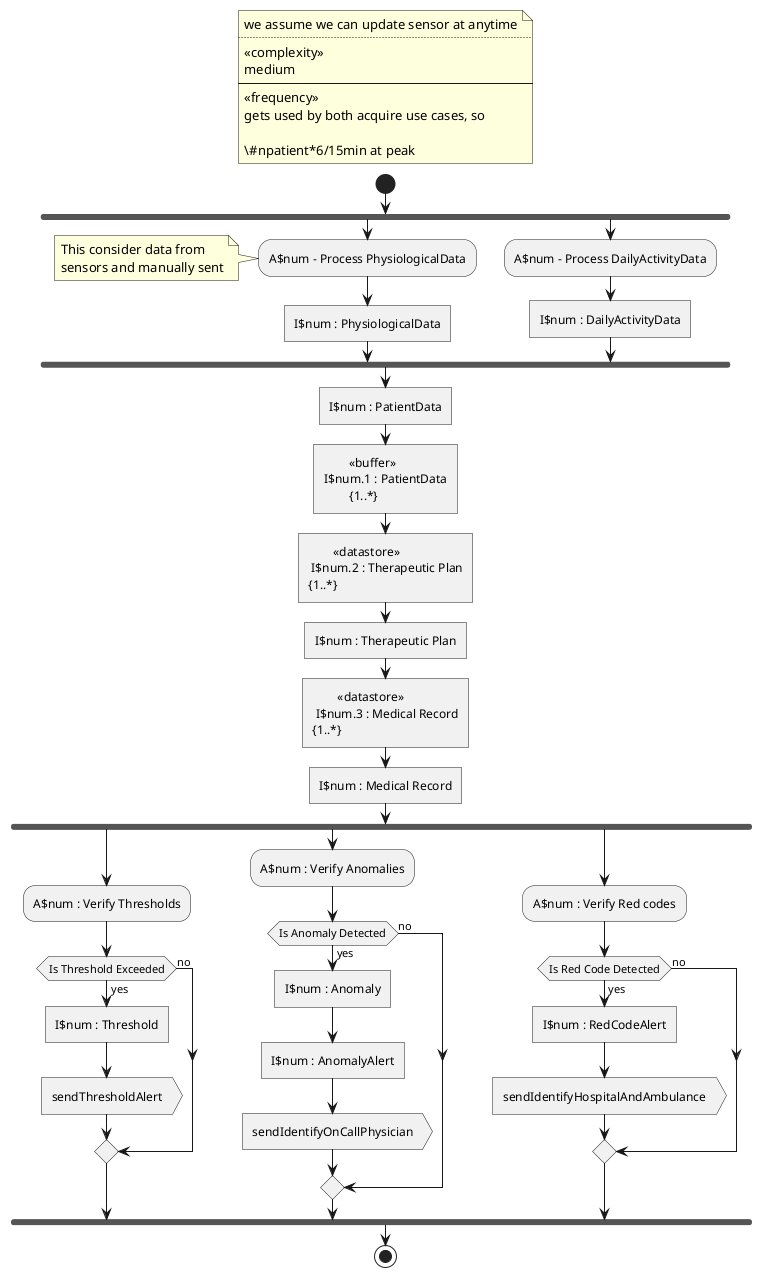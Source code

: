 @startuml define_therapeutic_plan

!$num = 1

floating note
we assume we can update sensor at anytime
....
<<complexity>>
medium
----
<<frequency>>
gets used by both acquire use cases, so

\#npatient*6/15min at peak
end note

start
fork
:A$num - Process PhysiologicalData; <<acceptEvent>>
note left
This consider data from
sensors and manually sent
end note
:I$num : PhysiologicalData; <<task>>
!$num = $num + 1
fork again
:A$num - Process DailyActivityData; <<acceptEvent>>
:I$num : DailyActivityData; <<task>>
!$num = $num + 1
end fork
:I$num : PatientData; <<task>>
:\t<<buffer>>
I$num.1 : PatientData
\t{1..*}; <<task>>

:\t<<datastore>>\n I$num.2 : Therapeutic Plan\n{1..*}; <<datastore>> <<task>>
:I$num : Therapeutic Plan; <<data>> <<task>>

:\t<<datastore>>\n I$num.3 : Medical Record\n{1..*}; <<datastore>> <<task>>
:I$num : Medical Record; <<data>> <<task>>

fork
:A$num : Verify Thresholds;
if (Is Threshold Exceeded) then (yes)
:I$num : Threshold; <<task>>
!$num = $num + 1
:sendThresholdAlert; <<output>>
else (no)
endif
fork again
:A$num : Verify Anomalies;
if (Is Anomaly Detected) then (yes)
:I$num : Anomaly; <<task>>
:I$num : AnomalyAlert; <<task>>
!$num = $num + 1
:sendIdentifyOnCallPhysician; <<output>>
else (no)
endif
fork again
:A$num : Verify Red codes;
if (Is Red Code Detected) then (yes)
:I$num : RedCodeAlert; <<task>>
!$num = $num + 1
:sendIdentifyHospitalAndAmbulance; <<output>>
else (no)
endif
end fork

stop

@enduml
